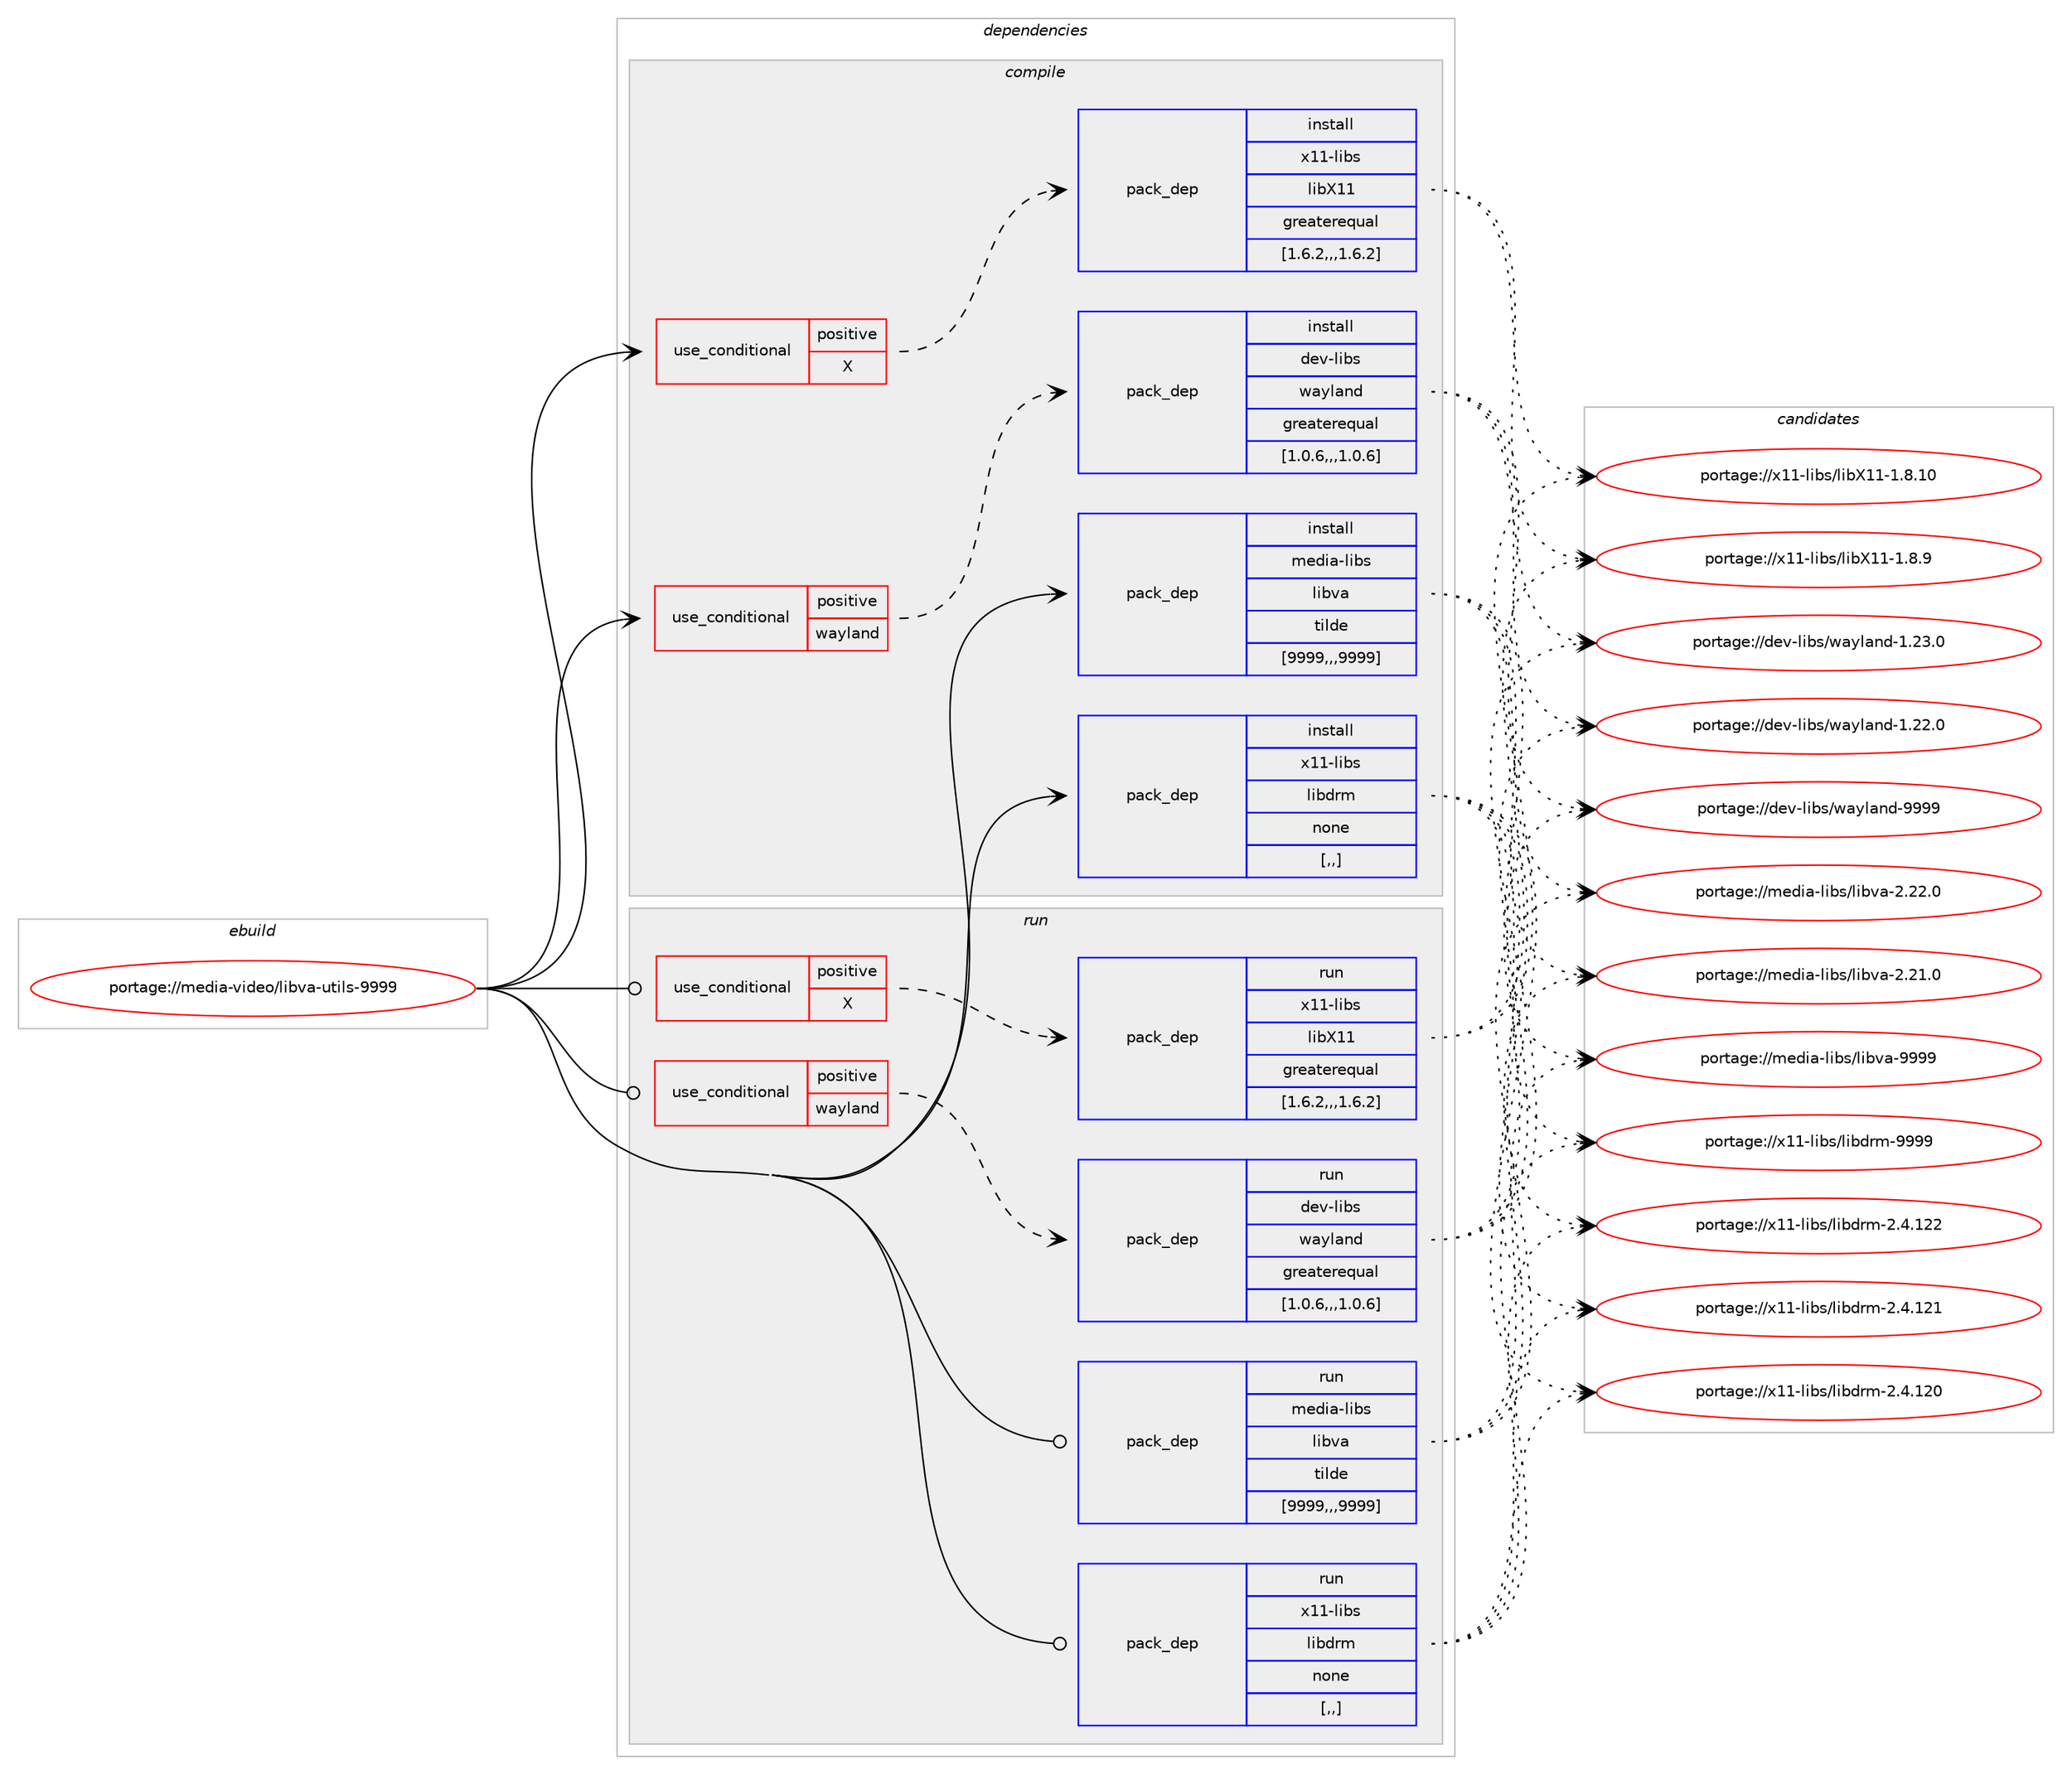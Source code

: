 digraph prolog {

# *************
# Graph options
# *************

newrank=true;
concentrate=true;
compound=true;
graph [rankdir=LR,fontname=Helvetica,fontsize=10,ranksep=1.5];#, ranksep=2.5, nodesep=0.2];
edge  [arrowhead=vee];
node  [fontname=Helvetica,fontsize=10];

# **********
# The ebuild
# **********

subgraph cluster_leftcol {
color=gray;
label=<<i>ebuild</i>>;
id [label="portage://media-video/libva-utils-9999", color=red, width=4, href="../media-video/libva-utils-9999.svg"];
}

# ****************
# The dependencies
# ****************

subgraph cluster_midcol {
color=gray;
label=<<i>dependencies</i>>;
subgraph cluster_compile {
fillcolor="#eeeeee";
style=filled;
label=<<i>compile</i>>;
subgraph cond84120 {
dependency329154 [label=<<TABLE BORDER="0" CELLBORDER="1" CELLSPACING="0" CELLPADDING="4"><TR><TD ROWSPAN="3" CELLPADDING="10">use_conditional</TD></TR><TR><TD>positive</TD></TR><TR><TD>X</TD></TR></TABLE>>, shape=none, color=red];
subgraph pack242522 {
dependency329155 [label=<<TABLE BORDER="0" CELLBORDER="1" CELLSPACING="0" CELLPADDING="4" WIDTH="220"><TR><TD ROWSPAN="6" CELLPADDING="30">pack_dep</TD></TR><TR><TD WIDTH="110">install</TD></TR><TR><TD>x11-libs</TD></TR><TR><TD>libX11</TD></TR><TR><TD>greaterequal</TD></TR><TR><TD>[1.6.2,,,1.6.2]</TD></TR></TABLE>>, shape=none, color=blue];
}
dependency329154:e -> dependency329155:w [weight=20,style="dashed",arrowhead="vee"];
}
id:e -> dependency329154:w [weight=20,style="solid",arrowhead="vee"];
subgraph cond84121 {
dependency329156 [label=<<TABLE BORDER="0" CELLBORDER="1" CELLSPACING="0" CELLPADDING="4"><TR><TD ROWSPAN="3" CELLPADDING="10">use_conditional</TD></TR><TR><TD>positive</TD></TR><TR><TD>wayland</TD></TR></TABLE>>, shape=none, color=red];
subgraph pack242523 {
dependency329157 [label=<<TABLE BORDER="0" CELLBORDER="1" CELLSPACING="0" CELLPADDING="4" WIDTH="220"><TR><TD ROWSPAN="6" CELLPADDING="30">pack_dep</TD></TR><TR><TD WIDTH="110">install</TD></TR><TR><TD>dev-libs</TD></TR><TR><TD>wayland</TD></TR><TR><TD>greaterequal</TD></TR><TR><TD>[1.0.6,,,1.0.6]</TD></TR></TABLE>>, shape=none, color=blue];
}
dependency329156:e -> dependency329157:w [weight=20,style="dashed",arrowhead="vee"];
}
id:e -> dependency329156:w [weight=20,style="solid",arrowhead="vee"];
subgraph pack242524 {
dependency329158 [label=<<TABLE BORDER="0" CELLBORDER="1" CELLSPACING="0" CELLPADDING="4" WIDTH="220"><TR><TD ROWSPAN="6" CELLPADDING="30">pack_dep</TD></TR><TR><TD WIDTH="110">install</TD></TR><TR><TD>media-libs</TD></TR><TR><TD>libva</TD></TR><TR><TD>tilde</TD></TR><TR><TD>[9999,,,9999]</TD></TR></TABLE>>, shape=none, color=blue];
}
id:e -> dependency329158:w [weight=20,style="solid",arrowhead="vee"];
subgraph pack242525 {
dependency329159 [label=<<TABLE BORDER="0" CELLBORDER="1" CELLSPACING="0" CELLPADDING="4" WIDTH="220"><TR><TD ROWSPAN="6" CELLPADDING="30">pack_dep</TD></TR><TR><TD WIDTH="110">install</TD></TR><TR><TD>x11-libs</TD></TR><TR><TD>libdrm</TD></TR><TR><TD>none</TD></TR><TR><TD>[,,]</TD></TR></TABLE>>, shape=none, color=blue];
}
id:e -> dependency329159:w [weight=20,style="solid",arrowhead="vee"];
}
subgraph cluster_compileandrun {
fillcolor="#eeeeee";
style=filled;
label=<<i>compile and run</i>>;
}
subgraph cluster_run {
fillcolor="#eeeeee";
style=filled;
label=<<i>run</i>>;
subgraph cond84122 {
dependency329160 [label=<<TABLE BORDER="0" CELLBORDER="1" CELLSPACING="0" CELLPADDING="4"><TR><TD ROWSPAN="3" CELLPADDING="10">use_conditional</TD></TR><TR><TD>positive</TD></TR><TR><TD>X</TD></TR></TABLE>>, shape=none, color=red];
subgraph pack242526 {
dependency329161 [label=<<TABLE BORDER="0" CELLBORDER="1" CELLSPACING="0" CELLPADDING="4" WIDTH="220"><TR><TD ROWSPAN="6" CELLPADDING="30">pack_dep</TD></TR><TR><TD WIDTH="110">run</TD></TR><TR><TD>x11-libs</TD></TR><TR><TD>libX11</TD></TR><TR><TD>greaterequal</TD></TR><TR><TD>[1.6.2,,,1.6.2]</TD></TR></TABLE>>, shape=none, color=blue];
}
dependency329160:e -> dependency329161:w [weight=20,style="dashed",arrowhead="vee"];
}
id:e -> dependency329160:w [weight=20,style="solid",arrowhead="odot"];
subgraph cond84123 {
dependency329162 [label=<<TABLE BORDER="0" CELLBORDER="1" CELLSPACING="0" CELLPADDING="4"><TR><TD ROWSPAN="3" CELLPADDING="10">use_conditional</TD></TR><TR><TD>positive</TD></TR><TR><TD>wayland</TD></TR></TABLE>>, shape=none, color=red];
subgraph pack242527 {
dependency329163 [label=<<TABLE BORDER="0" CELLBORDER="1" CELLSPACING="0" CELLPADDING="4" WIDTH="220"><TR><TD ROWSPAN="6" CELLPADDING="30">pack_dep</TD></TR><TR><TD WIDTH="110">run</TD></TR><TR><TD>dev-libs</TD></TR><TR><TD>wayland</TD></TR><TR><TD>greaterequal</TD></TR><TR><TD>[1.0.6,,,1.0.6]</TD></TR></TABLE>>, shape=none, color=blue];
}
dependency329162:e -> dependency329163:w [weight=20,style="dashed",arrowhead="vee"];
}
id:e -> dependency329162:w [weight=20,style="solid",arrowhead="odot"];
subgraph pack242528 {
dependency329164 [label=<<TABLE BORDER="0" CELLBORDER="1" CELLSPACING="0" CELLPADDING="4" WIDTH="220"><TR><TD ROWSPAN="6" CELLPADDING="30">pack_dep</TD></TR><TR><TD WIDTH="110">run</TD></TR><TR><TD>media-libs</TD></TR><TR><TD>libva</TD></TR><TR><TD>tilde</TD></TR><TR><TD>[9999,,,9999]</TD></TR></TABLE>>, shape=none, color=blue];
}
id:e -> dependency329164:w [weight=20,style="solid",arrowhead="odot"];
subgraph pack242529 {
dependency329165 [label=<<TABLE BORDER="0" CELLBORDER="1" CELLSPACING="0" CELLPADDING="4" WIDTH="220"><TR><TD ROWSPAN="6" CELLPADDING="30">pack_dep</TD></TR><TR><TD WIDTH="110">run</TD></TR><TR><TD>x11-libs</TD></TR><TR><TD>libdrm</TD></TR><TR><TD>none</TD></TR><TR><TD>[,,]</TD></TR></TABLE>>, shape=none, color=blue];
}
id:e -> dependency329165:w [weight=20,style="solid",arrowhead="odot"];
}
}

# **************
# The candidates
# **************

subgraph cluster_choices {
rank=same;
color=gray;
label=<<i>candidates</i>>;

subgraph choice242522 {
color=black;
nodesep=1;
choice12049494510810598115471081059888494945494656464948 [label="portage://x11-libs/libX11-1.8.10", color=red, width=4,href="../x11-libs/libX11-1.8.10.svg"];
choice120494945108105981154710810598884949454946564657 [label="portage://x11-libs/libX11-1.8.9", color=red, width=4,href="../x11-libs/libX11-1.8.9.svg"];
dependency329155:e -> choice12049494510810598115471081059888494945494656464948:w [style=dotted,weight="100"];
dependency329155:e -> choice120494945108105981154710810598884949454946564657:w [style=dotted,weight="100"];
}
subgraph choice242523 {
color=black;
nodesep=1;
choice10010111845108105981154711997121108971101004557575757 [label="portage://dev-libs/wayland-9999", color=red, width=4,href="../dev-libs/wayland-9999.svg"];
choice100101118451081059811547119971211089711010045494650514648 [label="portage://dev-libs/wayland-1.23.0", color=red, width=4,href="../dev-libs/wayland-1.23.0.svg"];
choice100101118451081059811547119971211089711010045494650504648 [label="portage://dev-libs/wayland-1.22.0", color=red, width=4,href="../dev-libs/wayland-1.22.0.svg"];
dependency329157:e -> choice10010111845108105981154711997121108971101004557575757:w [style=dotted,weight="100"];
dependency329157:e -> choice100101118451081059811547119971211089711010045494650514648:w [style=dotted,weight="100"];
dependency329157:e -> choice100101118451081059811547119971211089711010045494650504648:w [style=dotted,weight="100"];
}
subgraph choice242524 {
color=black;
nodesep=1;
choice1091011001059745108105981154710810598118974557575757 [label="portage://media-libs/libva-9999", color=red, width=4,href="../media-libs/libva-9999.svg"];
choice10910110010597451081059811547108105981189745504650504648 [label="portage://media-libs/libva-2.22.0", color=red, width=4,href="../media-libs/libva-2.22.0.svg"];
choice10910110010597451081059811547108105981189745504650494648 [label="portage://media-libs/libva-2.21.0", color=red, width=4,href="../media-libs/libva-2.21.0.svg"];
dependency329158:e -> choice1091011001059745108105981154710810598118974557575757:w [style=dotted,weight="100"];
dependency329158:e -> choice10910110010597451081059811547108105981189745504650504648:w [style=dotted,weight="100"];
dependency329158:e -> choice10910110010597451081059811547108105981189745504650494648:w [style=dotted,weight="100"];
}
subgraph choice242525 {
color=black;
nodesep=1;
choice1204949451081059811547108105981001141094557575757 [label="portage://x11-libs/libdrm-9999", color=red, width=4,href="../x11-libs/libdrm-9999.svg"];
choice1204949451081059811547108105981001141094550465246495050 [label="portage://x11-libs/libdrm-2.4.122", color=red, width=4,href="../x11-libs/libdrm-2.4.122.svg"];
choice1204949451081059811547108105981001141094550465246495049 [label="portage://x11-libs/libdrm-2.4.121", color=red, width=4,href="../x11-libs/libdrm-2.4.121.svg"];
choice1204949451081059811547108105981001141094550465246495048 [label="portage://x11-libs/libdrm-2.4.120", color=red, width=4,href="../x11-libs/libdrm-2.4.120.svg"];
dependency329159:e -> choice1204949451081059811547108105981001141094557575757:w [style=dotted,weight="100"];
dependency329159:e -> choice1204949451081059811547108105981001141094550465246495050:w [style=dotted,weight="100"];
dependency329159:e -> choice1204949451081059811547108105981001141094550465246495049:w [style=dotted,weight="100"];
dependency329159:e -> choice1204949451081059811547108105981001141094550465246495048:w [style=dotted,weight="100"];
}
subgraph choice242526 {
color=black;
nodesep=1;
choice12049494510810598115471081059888494945494656464948 [label="portage://x11-libs/libX11-1.8.10", color=red, width=4,href="../x11-libs/libX11-1.8.10.svg"];
choice120494945108105981154710810598884949454946564657 [label="portage://x11-libs/libX11-1.8.9", color=red, width=4,href="../x11-libs/libX11-1.8.9.svg"];
dependency329161:e -> choice12049494510810598115471081059888494945494656464948:w [style=dotted,weight="100"];
dependency329161:e -> choice120494945108105981154710810598884949454946564657:w [style=dotted,weight="100"];
}
subgraph choice242527 {
color=black;
nodesep=1;
choice10010111845108105981154711997121108971101004557575757 [label="portage://dev-libs/wayland-9999", color=red, width=4,href="../dev-libs/wayland-9999.svg"];
choice100101118451081059811547119971211089711010045494650514648 [label="portage://dev-libs/wayland-1.23.0", color=red, width=4,href="../dev-libs/wayland-1.23.0.svg"];
choice100101118451081059811547119971211089711010045494650504648 [label="portage://dev-libs/wayland-1.22.0", color=red, width=4,href="../dev-libs/wayland-1.22.0.svg"];
dependency329163:e -> choice10010111845108105981154711997121108971101004557575757:w [style=dotted,weight="100"];
dependency329163:e -> choice100101118451081059811547119971211089711010045494650514648:w [style=dotted,weight="100"];
dependency329163:e -> choice100101118451081059811547119971211089711010045494650504648:w [style=dotted,weight="100"];
}
subgraph choice242528 {
color=black;
nodesep=1;
choice1091011001059745108105981154710810598118974557575757 [label="portage://media-libs/libva-9999", color=red, width=4,href="../media-libs/libva-9999.svg"];
choice10910110010597451081059811547108105981189745504650504648 [label="portage://media-libs/libva-2.22.0", color=red, width=4,href="../media-libs/libva-2.22.0.svg"];
choice10910110010597451081059811547108105981189745504650494648 [label="portage://media-libs/libva-2.21.0", color=red, width=4,href="../media-libs/libva-2.21.0.svg"];
dependency329164:e -> choice1091011001059745108105981154710810598118974557575757:w [style=dotted,weight="100"];
dependency329164:e -> choice10910110010597451081059811547108105981189745504650504648:w [style=dotted,weight="100"];
dependency329164:e -> choice10910110010597451081059811547108105981189745504650494648:w [style=dotted,weight="100"];
}
subgraph choice242529 {
color=black;
nodesep=1;
choice1204949451081059811547108105981001141094557575757 [label="portage://x11-libs/libdrm-9999", color=red, width=4,href="../x11-libs/libdrm-9999.svg"];
choice1204949451081059811547108105981001141094550465246495050 [label="portage://x11-libs/libdrm-2.4.122", color=red, width=4,href="../x11-libs/libdrm-2.4.122.svg"];
choice1204949451081059811547108105981001141094550465246495049 [label="portage://x11-libs/libdrm-2.4.121", color=red, width=4,href="../x11-libs/libdrm-2.4.121.svg"];
choice1204949451081059811547108105981001141094550465246495048 [label="portage://x11-libs/libdrm-2.4.120", color=red, width=4,href="../x11-libs/libdrm-2.4.120.svg"];
dependency329165:e -> choice1204949451081059811547108105981001141094557575757:w [style=dotted,weight="100"];
dependency329165:e -> choice1204949451081059811547108105981001141094550465246495050:w [style=dotted,weight="100"];
dependency329165:e -> choice1204949451081059811547108105981001141094550465246495049:w [style=dotted,weight="100"];
dependency329165:e -> choice1204949451081059811547108105981001141094550465246495048:w [style=dotted,weight="100"];
}
}

}
